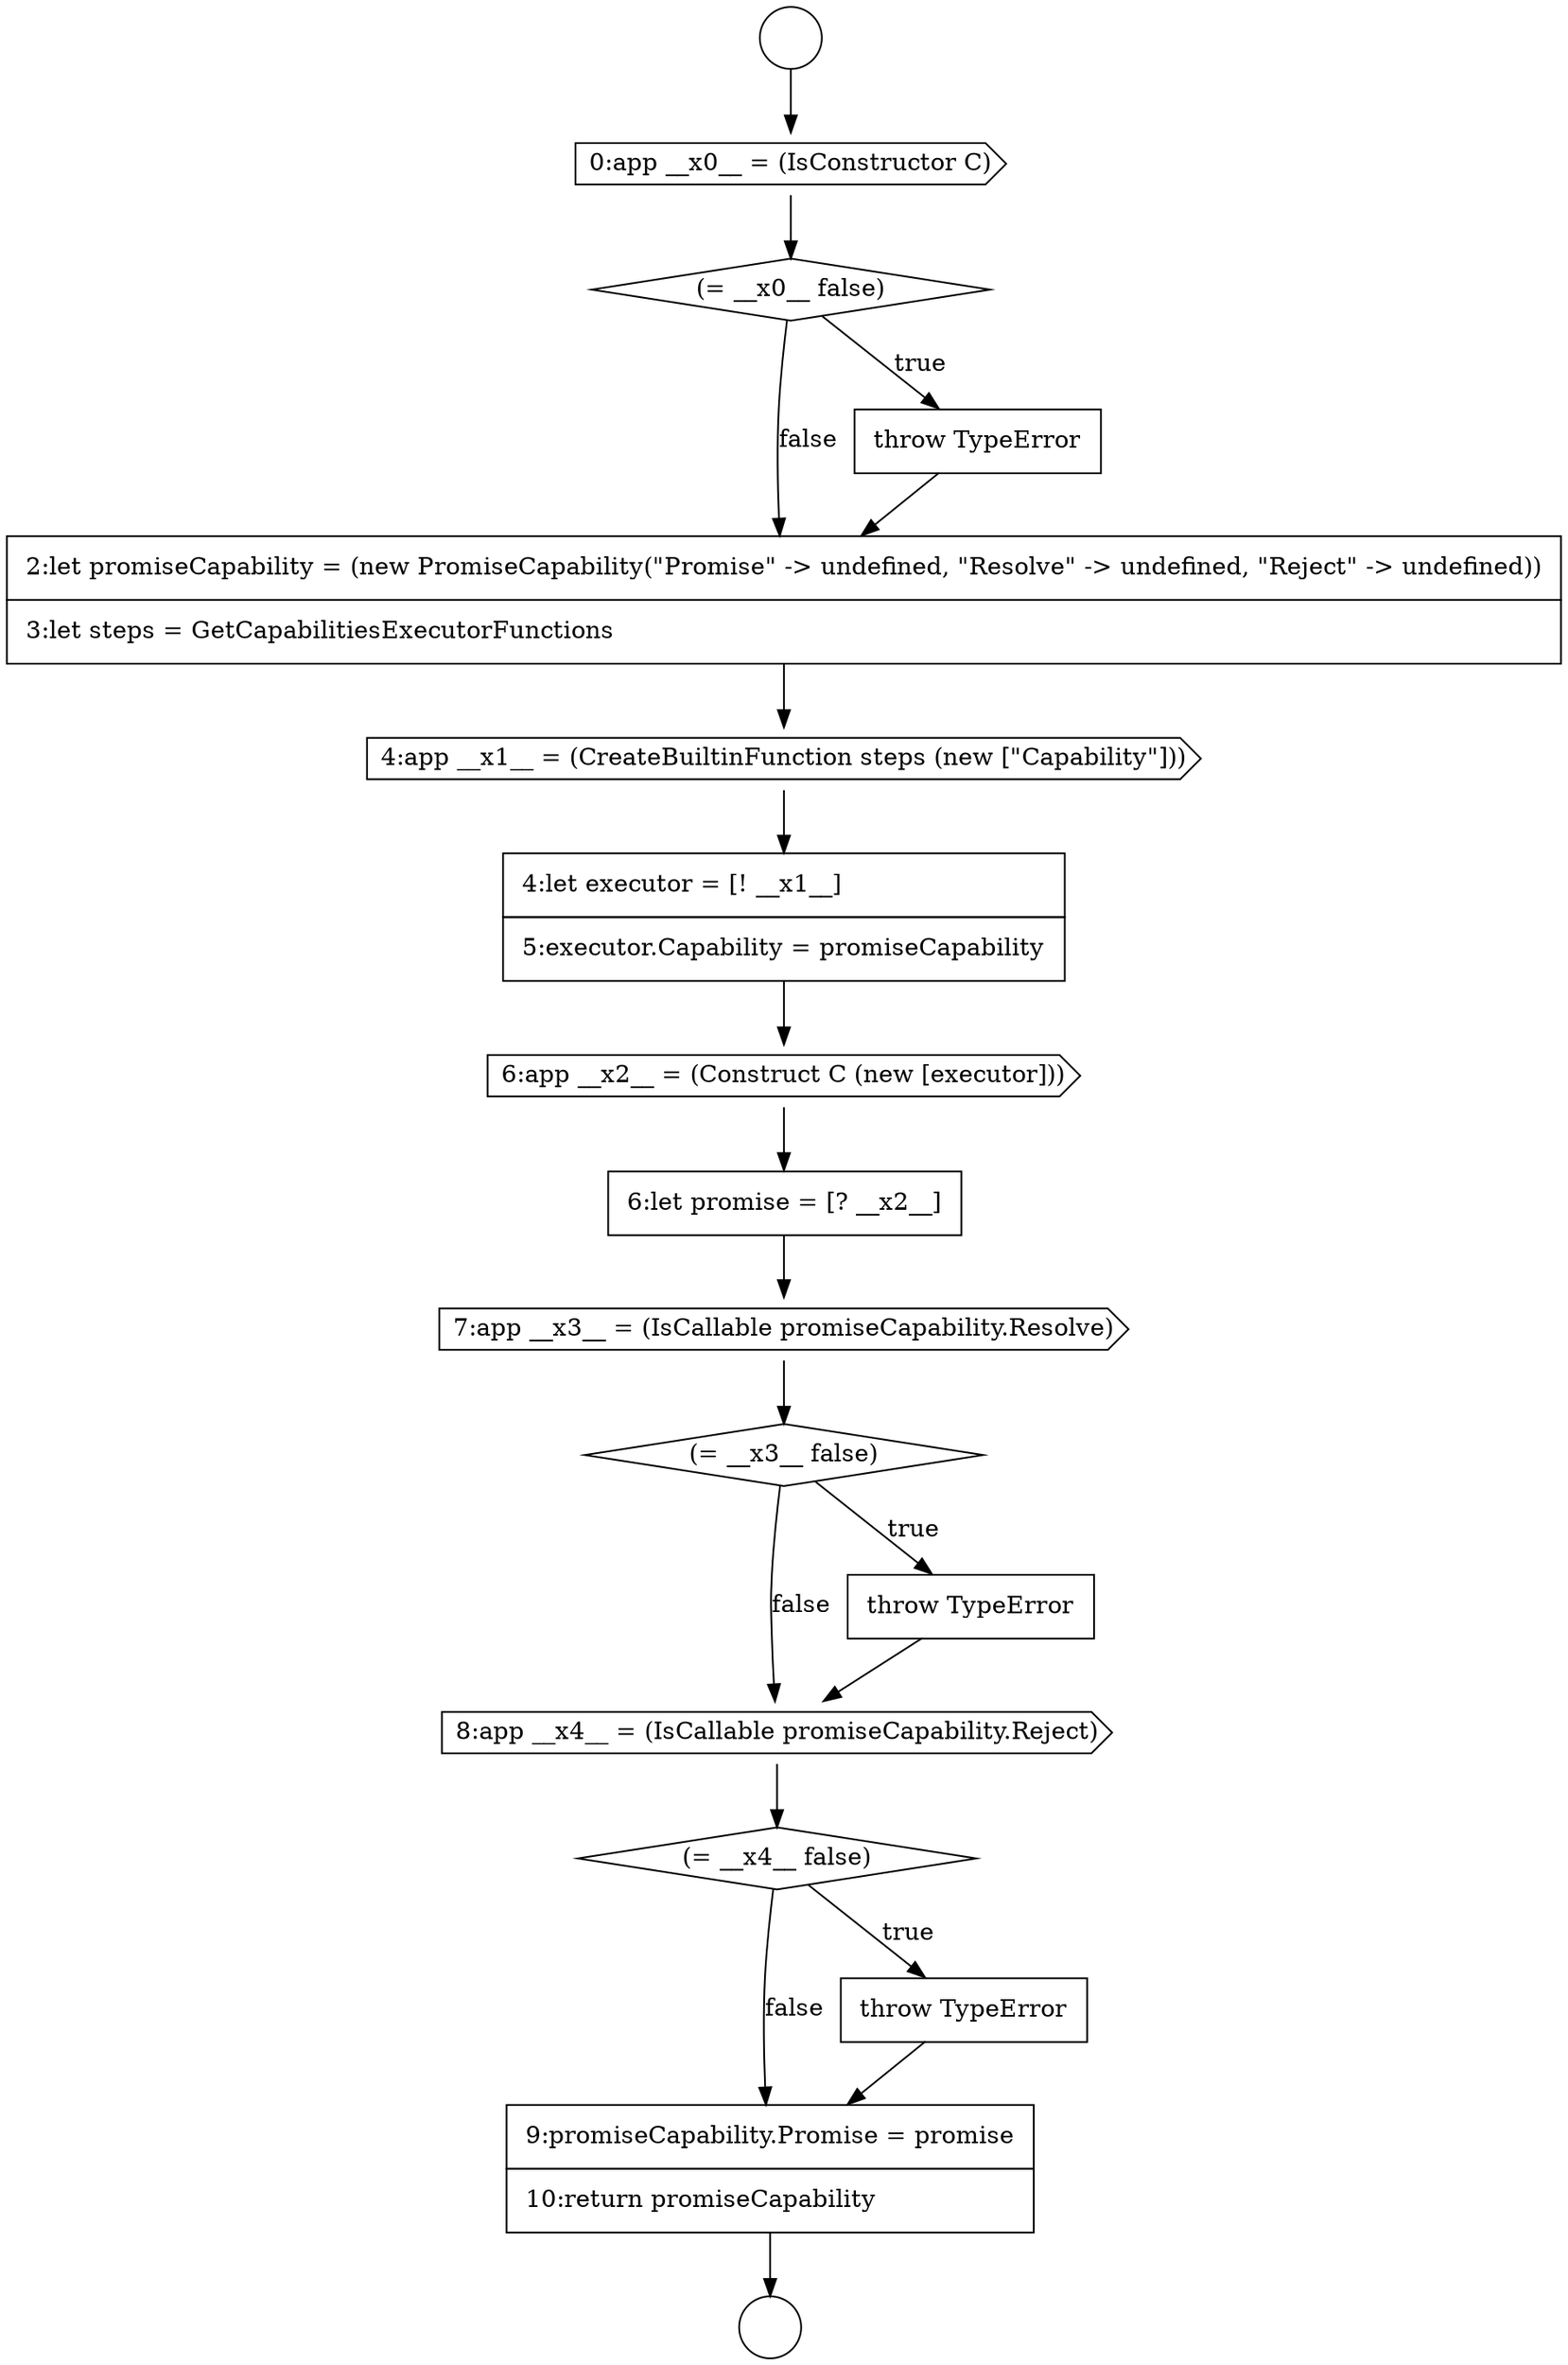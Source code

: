 digraph {
  node0 [shape=circle label=" " color="black" fillcolor="white" style=filled]
  node5 [shape=none, margin=0, label=<<font color="black">
    <table border="0" cellborder="1" cellspacing="0" cellpadding="10">
      <tr><td align="left">2:let promiseCapability = (new PromiseCapability(&quot;Promise&quot; -&gt; undefined, &quot;Resolve&quot; -&gt; undefined, &quot;Reject&quot; -&gt; undefined))</td></tr>
      <tr><td align="left">3:let steps = GetCapabilitiesExecutorFunctions</td></tr>
    </table>
  </font>> color="black" fillcolor="white" style=filled]
  node10 [shape=cds, label=<<font color="black">7:app __x3__ = (IsCallable promiseCapability.Resolve)</font>> color="black" fillcolor="white" style=filled]
  node14 [shape=diamond, label=<<font color="black">(= __x4__ false)</font>> color="black" fillcolor="white" style=filled]
  node1 [shape=circle label=" " color="black" fillcolor="white" style=filled]
  node6 [shape=cds, label=<<font color="black">4:app __x1__ = (CreateBuiltinFunction steps (new [&quot;Capability&quot;]))</font>> color="black" fillcolor="white" style=filled]
  node9 [shape=none, margin=0, label=<<font color="black">
    <table border="0" cellborder="1" cellspacing="0" cellpadding="10">
      <tr><td align="left">6:let promise = [? __x2__]</td></tr>
    </table>
  </font>> color="black" fillcolor="white" style=filled]
  node13 [shape=cds, label=<<font color="black">8:app __x4__ = (IsCallable promiseCapability.Reject)</font>> color="black" fillcolor="white" style=filled]
  node2 [shape=cds, label=<<font color="black">0:app __x0__ = (IsConstructor C)</font>> color="black" fillcolor="white" style=filled]
  node12 [shape=none, margin=0, label=<<font color="black">
    <table border="0" cellborder="1" cellspacing="0" cellpadding="10">
      <tr><td align="left">throw TypeError</td></tr>
    </table>
  </font>> color="black" fillcolor="white" style=filled]
  node7 [shape=none, margin=0, label=<<font color="black">
    <table border="0" cellborder="1" cellspacing="0" cellpadding="10">
      <tr><td align="left">4:let executor = [! __x1__]</td></tr>
      <tr><td align="left">5:executor.Capability = promiseCapability</td></tr>
    </table>
  </font>> color="black" fillcolor="white" style=filled]
  node3 [shape=diamond, label=<<font color="black">(= __x0__ false)</font>> color="black" fillcolor="white" style=filled]
  node16 [shape=none, margin=0, label=<<font color="black">
    <table border="0" cellborder="1" cellspacing="0" cellpadding="10">
      <tr><td align="left">9:promiseCapability.Promise = promise</td></tr>
      <tr><td align="left">10:return promiseCapability</td></tr>
    </table>
  </font>> color="black" fillcolor="white" style=filled]
  node11 [shape=diamond, label=<<font color="black">(= __x3__ false)</font>> color="black" fillcolor="white" style=filled]
  node8 [shape=cds, label=<<font color="black">6:app __x2__ = (Construct C (new [executor]))</font>> color="black" fillcolor="white" style=filled]
  node4 [shape=none, margin=0, label=<<font color="black">
    <table border="0" cellborder="1" cellspacing="0" cellpadding="10">
      <tr><td align="left">throw TypeError</td></tr>
    </table>
  </font>> color="black" fillcolor="white" style=filled]
  node15 [shape=none, margin=0, label=<<font color="black">
    <table border="0" cellborder="1" cellspacing="0" cellpadding="10">
      <tr><td align="left">throw TypeError</td></tr>
    </table>
  </font>> color="black" fillcolor="white" style=filled]
  node7 -> node8 [ color="black"]
  node11 -> node12 [label=<<font color="black">true</font>> color="black"]
  node11 -> node13 [label=<<font color="black">false</font>> color="black"]
  node13 -> node14 [ color="black"]
  node12 -> node13 [ color="black"]
  node0 -> node2 [ color="black"]
  node6 -> node7 [ color="black"]
  node9 -> node10 [ color="black"]
  node10 -> node11 [ color="black"]
  node4 -> node5 [ color="black"]
  node8 -> node9 [ color="black"]
  node14 -> node15 [label=<<font color="black">true</font>> color="black"]
  node14 -> node16 [label=<<font color="black">false</font>> color="black"]
  node5 -> node6 [ color="black"]
  node16 -> node1 [ color="black"]
  node2 -> node3 [ color="black"]
  node3 -> node4 [label=<<font color="black">true</font>> color="black"]
  node3 -> node5 [label=<<font color="black">false</font>> color="black"]
  node15 -> node16 [ color="black"]
}
